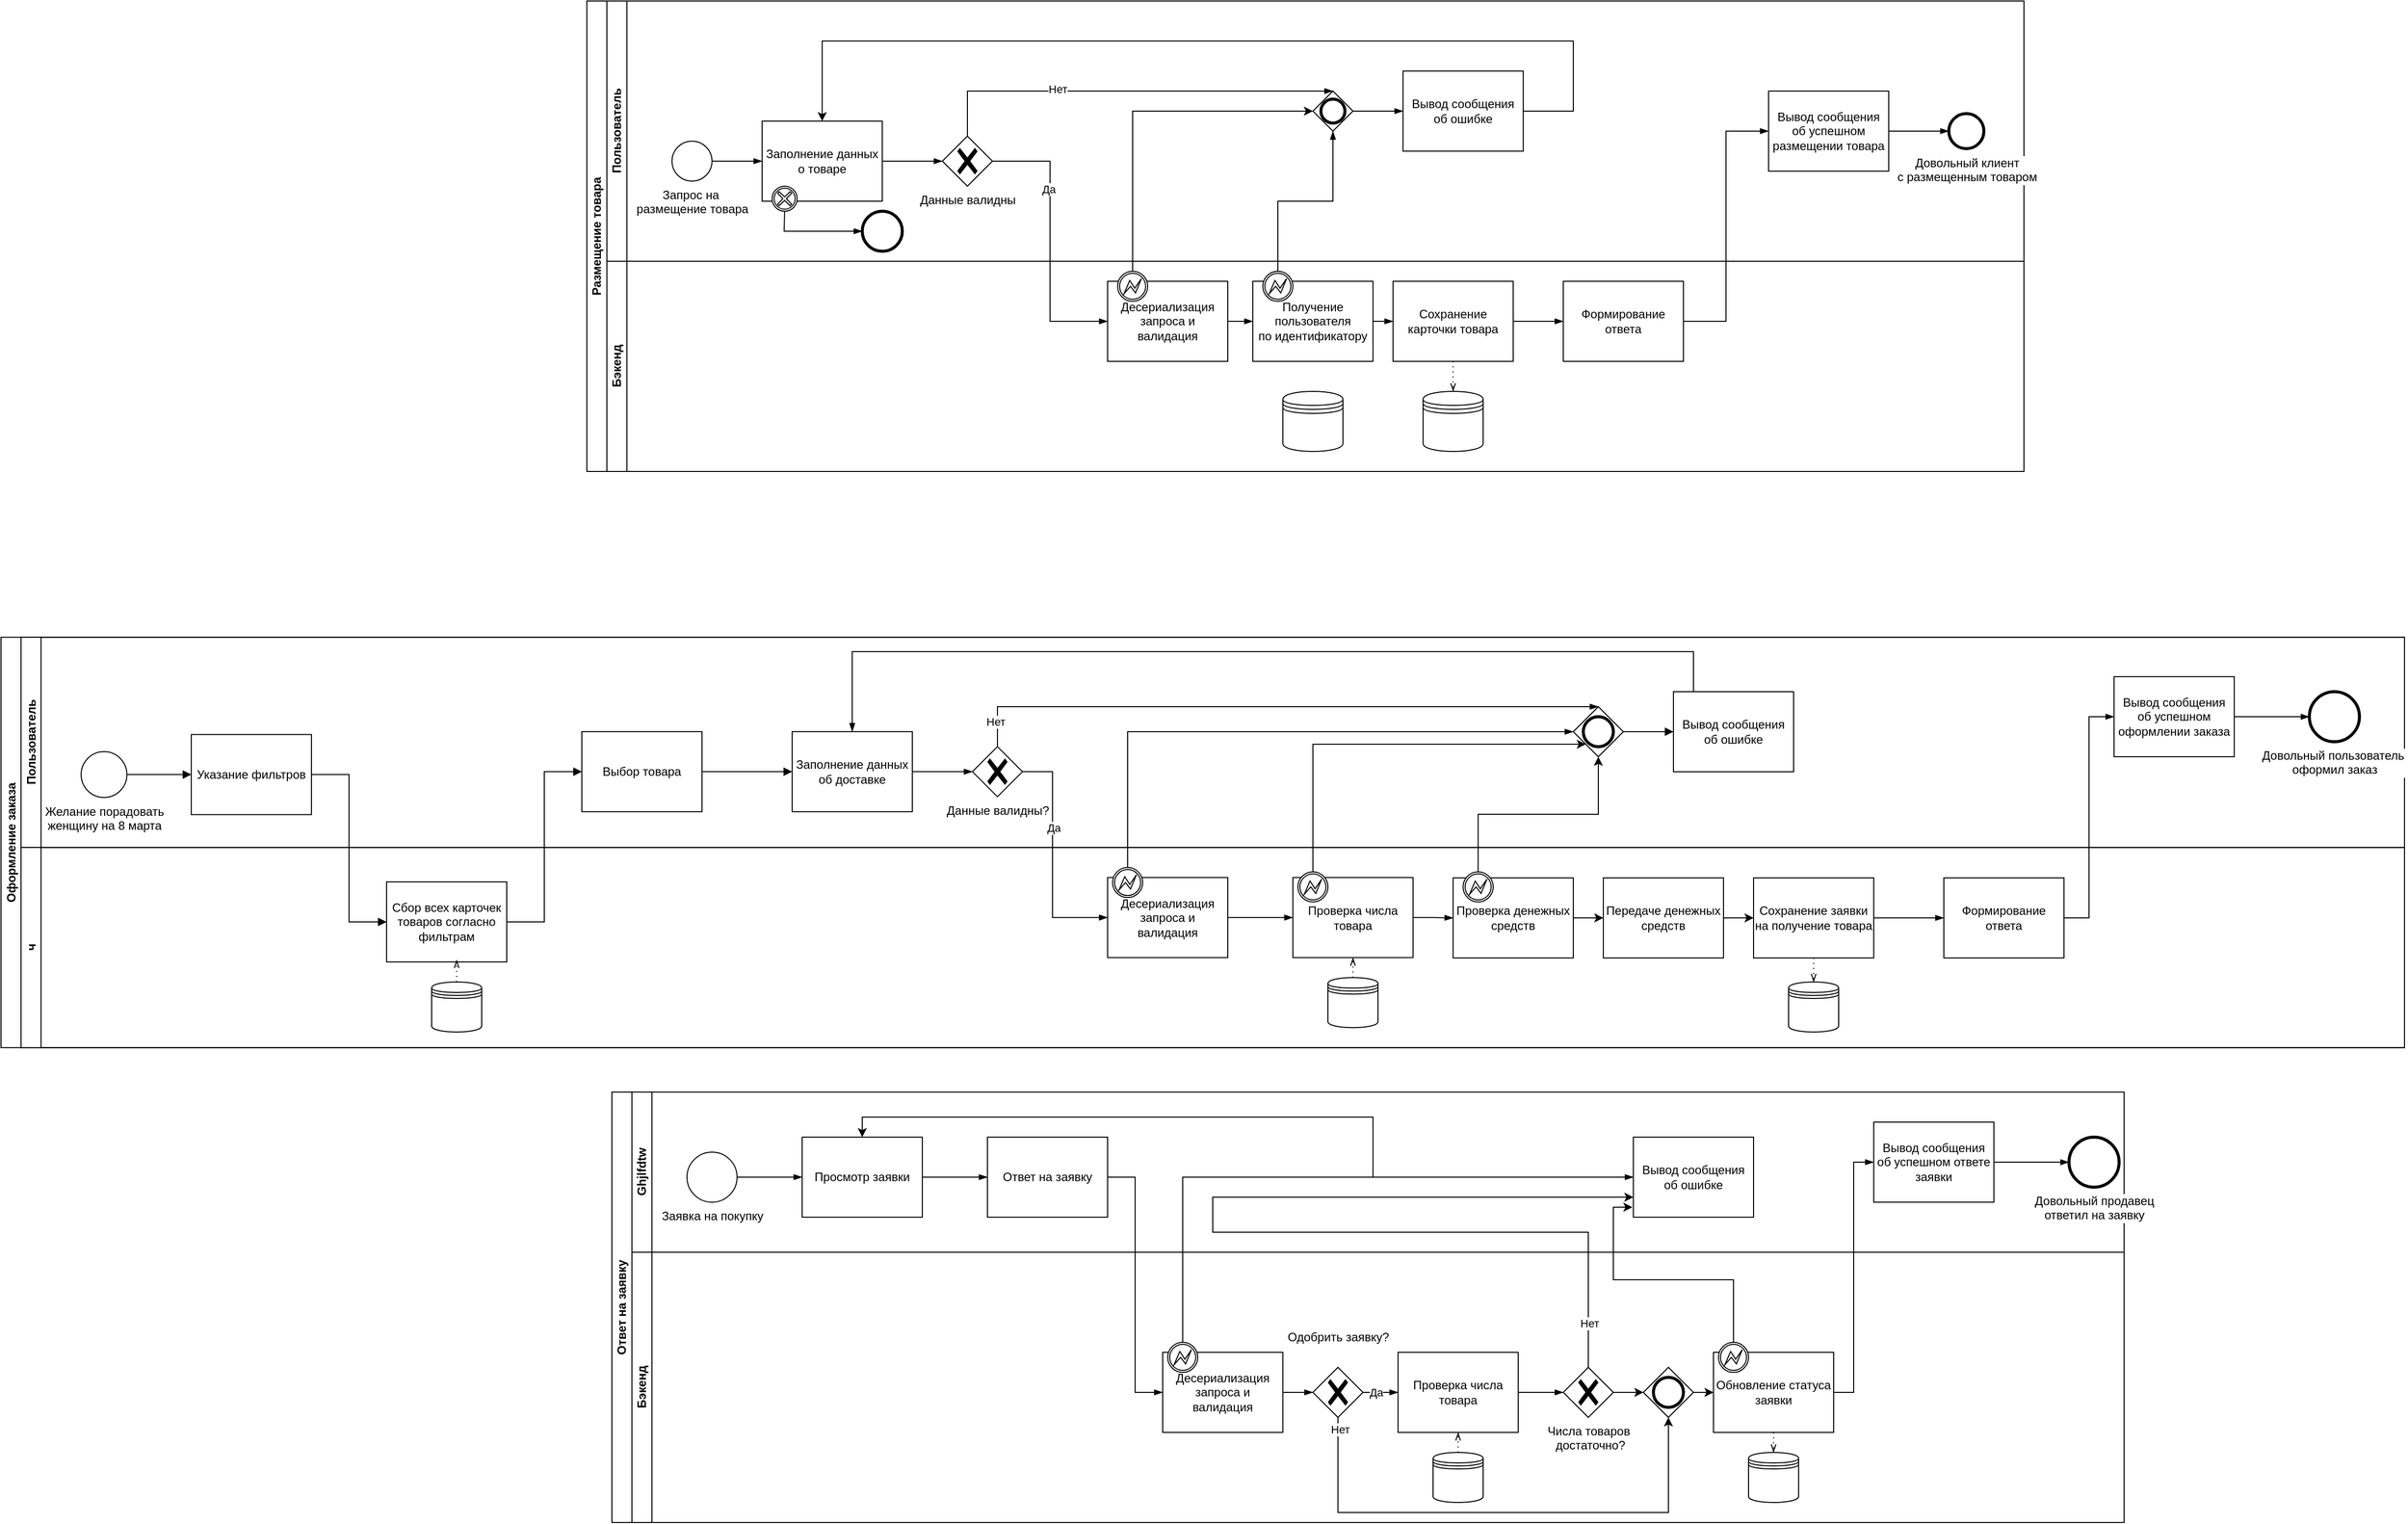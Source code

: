 <mxfile version="26.0.14">
  <diagram name="Page-1" id="ZOsxXr-wDAAlMgPpVdyb">
    <mxGraphModel dx="1266" dy="1759" grid="1" gridSize="10" guides="1" tooltips="1" connect="1" arrows="1" fold="1" page="1" pageScale="1" pageWidth="850" pageHeight="1100" math="0" shadow="0">
      <root>
        <mxCell id="0" />
        <mxCell id="1" parent="0" />
        <mxCell id="DtuoqgoCq_AbvDf9QkuY-9" value="&lt;div&gt;Заполнение данных&lt;/div&gt;&lt;div&gt;о товаре&lt;/div&gt;" style="points=[[0.25,0,0],[0.5,0,0],[0.75,0,0],[1,0.25,0],[1,0.5,0],[1,0.75,0],[0.75,1,0],[0.5,1,0],[0.25,1,0],[0,0.75,0],[0,0.5,0],[0,0.25,0]];shape=mxgraph.bpmn.task2;whiteSpace=wrap;rectStyle=rounded;size=10;html=1;container=1;expand=0;collapsible=0;taskMarker=abstract;isLoopSub=1;" parent="1" vertex="1">
          <mxGeometry x="870" y="80" width="120" height="80" as="geometry" />
        </mxCell>
        <mxCell id="DtuoqgoCq_AbvDf9QkuY-19" value="" style="points=[[0.145,0.145,0],[0.5,0,0],[0.855,0.145,0],[1,0.5,0],[0.855,0.855,0],[0.5,1,0],[0.145,0.855,0],[0,0.5,0]];shape=mxgraph.bpmn.event;html=1;verticalLabelPosition=bottom;labelBackgroundColor=#ffffff;verticalAlign=top;align=center;perimeter=ellipsePerimeter;outlineConnect=0;aspect=fixed;outline=boundInt;symbol=cancel;" parent="DtuoqgoCq_AbvDf9QkuY-9" vertex="1">
          <mxGeometry x="10" y="65" width="25" height="25" as="geometry" />
        </mxCell>
        <mxCell id="DtuoqgoCq_AbvDf9QkuY-11" value="" style="edgeStyle=elbowEdgeStyle;fontSize=12;html=1;endArrow=blockThin;endFill=1;rounded=0;exitX=1;exitY=0.5;exitDx=0;exitDy=0;exitPerimeter=0;entryX=0;entryY=0.5;entryDx=0;entryDy=0;entryPerimeter=0;" parent="1" source="DtuoqgoCq_AbvDf9QkuY-6" target="DtuoqgoCq_AbvDf9QkuY-9" edge="1">
          <mxGeometry width="160" relative="1" as="geometry">
            <mxPoint x="830" y="119.68" as="sourcePoint" />
            <mxPoint x="850" y="120" as="targetPoint" />
          </mxGeometry>
        </mxCell>
        <mxCell id="DtuoqgoCq_AbvDf9QkuY-13" value="" style="edgeStyle=elbowEdgeStyle;fontSize=12;html=1;endArrow=blockThin;endFill=1;rounded=0;exitX=1;exitY=0.5;exitDx=0;exitDy=0;exitPerimeter=0;entryX=0;entryY=0.5;entryDx=0;entryDy=0;entryPerimeter=0;" parent="1" source="DtuoqgoCq_AbvDf9QkuY-9" target="DtuoqgoCq_AbvDf9QkuY-45" edge="1">
          <mxGeometry width="160" relative="1" as="geometry">
            <mxPoint x="1100" y="110" as="sourcePoint" />
            <mxPoint x="1050.0" y="120" as="targetPoint" />
          </mxGeometry>
        </mxCell>
        <mxCell id="DtuoqgoCq_AbvDf9QkuY-20" value="" style="edgeStyle=elbowEdgeStyle;fontSize=12;html=1;endArrow=blockThin;endFill=1;rounded=0;exitX=0.5;exitY=1;exitDx=0;exitDy=0;exitPerimeter=0;" parent="1" source="DtuoqgoCq_AbvDf9QkuY-19" edge="1">
          <mxGeometry width="160" relative="1" as="geometry">
            <mxPoint x="910" y="190" as="sourcePoint" />
            <mxPoint x="970" y="190" as="targetPoint" />
            <Array as="points">
              <mxPoint x="892" y="180" />
            </Array>
          </mxGeometry>
        </mxCell>
        <mxCell id="DtuoqgoCq_AbvDf9QkuY-21" value="" style="points=[[0.145,0.145,0],[0.5,0,0],[0.855,0.145,0],[1,0.5,0],[0.855,0.855,0],[0.5,1,0],[0.145,0.855,0],[0,0.5,0]];shape=mxgraph.bpmn.event;html=1;verticalLabelPosition=bottom;labelBackgroundColor=#ffffff;verticalAlign=top;align=center;perimeter=ellipsePerimeter;outlineConnect=0;aspect=fixed;outline=end;symbol=terminate2;" parent="1" vertex="1">
          <mxGeometry x="970" y="170" width="40" height="40" as="geometry" />
        </mxCell>
        <mxCell id="DtuoqgoCq_AbvDf9QkuY-23" value="" style="edgeStyle=elbowEdgeStyle;fontSize=12;html=1;endArrow=blockThin;endFill=1;rounded=0;exitX=1;exitY=0.5;exitDx=0;exitDy=0;exitPerimeter=0;entryX=0;entryY=0.5;entryDx=0;entryDy=0;entryPerimeter=0;" parent="1" source="DtuoqgoCq_AbvDf9QkuY-45" target="DtuoqgoCq_AbvDf9QkuY-24" edge="1">
          <mxGeometry width="160" relative="1" as="geometry">
            <mxPoint x="1100.0" y="120" as="sourcePoint" />
            <mxPoint x="1200" y="280" as="targetPoint" />
          </mxGeometry>
        </mxCell>
        <mxCell id="DtuoqgoCq_AbvDf9QkuY-44" value="Да" style="edgeLabel;html=1;align=center;verticalAlign=middle;resizable=0;points=[];" parent="DtuoqgoCq_AbvDf9QkuY-23" vertex="1" connectable="0">
          <mxGeometry x="-0.382" y="-2" relative="1" as="geometry">
            <mxPoint as="offset" />
          </mxGeometry>
        </mxCell>
        <mxCell id="DtuoqgoCq_AbvDf9QkuY-24" value="Десериализация запроса и валидация" style="points=[[0.25,0,0],[0.5,0,0],[0.75,0,0],[1,0.25,0],[1,0.5,0],[1,0.75,0],[0.75,1,0],[0.5,1,0],[0.25,1,0],[0,0.75,0],[0,0.5,0],[0,0.25,0]];shape=mxgraph.bpmn.task2;whiteSpace=wrap;rectStyle=rounded;size=10;html=1;container=1;expand=0;collapsible=0;taskMarker=abstract;" parent="1" vertex="1">
          <mxGeometry x="1215" y="240" width="120" height="80" as="geometry" />
        </mxCell>
        <mxCell id="DtuoqgoCq_AbvDf9QkuY-25" value="" style="points=[[0.145,0.145,0],[0.5,0,0],[0.855,0.145,0],[1,0.5,0],[0.855,0.855,0],[0.5,1,0],[0.145,0.855,0],[0,0.5,0]];shape=mxgraph.bpmn.event;html=1;verticalLabelPosition=bottom;labelBackgroundColor=#ffffff;verticalAlign=top;align=center;perimeter=ellipsePerimeter;outlineConnect=0;aspect=fixed;outline=boundInt;symbol=error;" parent="DtuoqgoCq_AbvDf9QkuY-24" vertex="1">
          <mxGeometry x="10" y="-10" width="30" height="30" as="geometry" />
        </mxCell>
        <mxCell id="DtuoqgoCq_AbvDf9QkuY-45" value="Данные валидны" style="points=[[0.25,0.25,0],[0.5,0,0],[0.75,0.25,0],[1,0.5,0],[0.75,0.75,0],[0.5,1,0],[0.25,0.75,0],[0,0.5,0]];shape=mxgraph.bpmn.gateway2;html=1;verticalLabelPosition=bottom;labelBackgroundColor=#ffffff;verticalAlign=top;align=center;perimeter=rhombusPerimeter;outlineConnect=0;outline=none;symbol=none;gwType=exclusive;" parent="1" vertex="1">
          <mxGeometry x="1050" y="95" width="50" height="50" as="geometry" />
        </mxCell>
        <mxCell id="DtuoqgoCq_AbvDf9QkuY-46" value="" style="edgeStyle=elbowEdgeStyle;fontSize=12;html=1;endArrow=blockThin;endFill=1;rounded=0;exitX=0.5;exitY=0;exitDx=0;exitDy=0;exitPerimeter=0;entryX=0.5;entryY=0;entryDx=0;entryDy=0;entryPerimeter=0;" parent="1" source="DtuoqgoCq_AbvDf9QkuY-45" target="mSFzK-ioznIF6lpqcWxD-8" edge="1">
          <mxGeometry width="160" relative="1" as="geometry">
            <mxPoint x="990" y="70" as="sourcePoint" />
            <mxPoint x="1110" y="20.0" as="targetPoint" />
            <Array as="points">
              <mxPoint x="1075" y="60" />
            </Array>
          </mxGeometry>
        </mxCell>
        <mxCell id="DtuoqgoCq_AbvDf9QkuY-48" value="Нет" style="edgeLabel;html=1;align=center;verticalAlign=middle;resizable=0;points=[];" parent="DtuoqgoCq_AbvDf9QkuY-46" vertex="1" connectable="0">
          <mxGeometry x="-0.345" y="2" relative="1" as="geometry">
            <mxPoint as="offset" />
          </mxGeometry>
        </mxCell>
        <mxCell id="DtuoqgoCq_AbvDf9QkuY-56" value="Заполнение данных об доставке" style="points=[[0.25,0,0],[0.5,0,0],[0.75,0,0],[1,0.25,0],[1,0.5,0],[1,0.75,0],[0.75,1,0],[0.5,1,0],[0.25,1,0],[0,0.75,0],[0,0.5,0],[0,0.25,0]];shape=mxgraph.bpmn.task2;whiteSpace=wrap;rectStyle=rounded;size=10;html=1;container=1;expand=0;collapsible=0;taskMarker=abstract;isLoopSub=1;" parent="1" vertex="1">
          <mxGeometry x="900" y="689.93" width="120" height="80" as="geometry" />
        </mxCell>
        <mxCell id="DtuoqgoCq_AbvDf9QkuY-64" value="Данные валидны?" style="points=[[0.25,0.25,0],[0.5,0,0],[0.75,0.25,0],[1,0.5,0],[0.75,0.75,0],[0.5,1,0],[0.25,0.75,0],[0,0.5,0]];shape=mxgraph.bpmn.gateway2;html=1;verticalLabelPosition=bottom;labelBackgroundColor=#ffffff;verticalAlign=top;align=center;perimeter=rhombusPerimeter;outlineConnect=0;outline=none;symbol=none;gwType=exclusive;" parent="1" vertex="1">
          <mxGeometry x="1080" y="704.93" width="50" height="50" as="geometry" />
        </mxCell>
        <mxCell id="DtuoqgoCq_AbvDf9QkuY-65" value="" style="edgeStyle=elbowEdgeStyle;fontSize=12;html=1;endArrow=blockThin;endFill=1;rounded=0;exitX=1;exitY=0.5;exitDx=0;exitDy=0;exitPerimeter=0;entryX=0;entryY=0.5;entryDx=0;entryDy=0;entryPerimeter=0;" parent="1" source="DtuoqgoCq_AbvDf9QkuY-56" target="DtuoqgoCq_AbvDf9QkuY-64" edge="1">
          <mxGeometry width="160" relative="1" as="geometry">
            <mxPoint x="1140" y="769.93" as="sourcePoint" />
            <mxPoint x="1300" y="769.93" as="targetPoint" />
          </mxGeometry>
        </mxCell>
        <mxCell id="DtuoqgoCq_AbvDf9QkuY-67" value="" style="edgeStyle=elbowEdgeStyle;fontSize=12;html=1;endArrow=blockThin;endFill=1;rounded=0;exitX=0.5;exitY=0;exitDx=0;exitDy=0;exitPerimeter=0;entryX=0.5;entryY=0;entryDx=0;entryDy=0;entryPerimeter=0;" parent="1" source="DtuoqgoCq_AbvDf9QkuY-64" target="DtuoqgoCq_AbvDf9QkuY-175" edge="1">
          <mxGeometry width="160" relative="1" as="geometry">
            <mxPoint x="1090" y="699.93" as="sourcePoint" />
            <mxPoint x="1250" y="699.93" as="targetPoint" />
            <Array as="points">
              <mxPoint x="1105" y="679.93" />
            </Array>
          </mxGeometry>
        </mxCell>
        <mxCell id="DtuoqgoCq_AbvDf9QkuY-174" value="Нет" style="edgeLabel;html=1;align=center;verticalAlign=middle;resizable=0;points=[];" parent="DtuoqgoCq_AbvDf9QkuY-67" vertex="1" connectable="0">
          <mxGeometry x="-0.922" y="2" relative="1" as="geometry">
            <mxPoint as="offset" />
          </mxGeometry>
        </mxCell>
        <mxCell id="DtuoqgoCq_AbvDf9QkuY-68" value="" style="edgeStyle=orthogonalEdgeStyle;fontSize=12;html=1;endArrow=blockThin;endFill=1;rounded=0;exitX=1;exitY=0.5;exitDx=0;exitDy=0;exitPerimeter=0;entryX=0.5;entryY=0;entryDx=0;entryDy=0;entryPerimeter=0;" parent="1" source="DtuoqgoCq_AbvDf9QkuY-66" target="DtuoqgoCq_AbvDf9QkuY-56" edge="1">
          <mxGeometry width="160" relative="1" as="geometry">
            <mxPoint x="1390" y="689.93" as="sourcePoint" />
            <mxPoint x="1550" y="689.93" as="targetPoint" />
            <Array as="points">
              <mxPoint x="1800" y="670" />
              <mxPoint x="1800" y="610" />
              <mxPoint x="960" y="610" />
            </Array>
          </mxGeometry>
        </mxCell>
        <mxCell id="DtuoqgoCq_AbvDf9QkuY-76" value="" style="edgeStyle=elbowEdgeStyle;fontSize=12;html=1;endArrow=blockThin;endFill=1;rounded=0;exitX=1;exitY=0.5;exitDx=0;exitDy=0;exitPerimeter=0;entryX=0;entryY=0.5;entryDx=0;entryDy=0;entryPerimeter=0;" parent="1" source="DtuoqgoCq_AbvDf9QkuY-64" target="DtuoqgoCq_AbvDf9QkuY-78" edge="1">
          <mxGeometry width="160" relative="1" as="geometry">
            <mxPoint x="1120" y="869.93" as="sourcePoint" />
            <mxPoint x="1210" y="880" as="targetPoint" />
            <Array as="points">
              <mxPoint x="1160" y="799.93" />
            </Array>
          </mxGeometry>
        </mxCell>
        <mxCell id="DtuoqgoCq_AbvDf9QkuY-173" value="Да" style="edgeLabel;html=1;align=center;verticalAlign=middle;resizable=0;points=[];" parent="DtuoqgoCq_AbvDf9QkuY-76" vertex="1" connectable="0">
          <mxGeometry x="-0.254" y="1" relative="1" as="geometry">
            <mxPoint as="offset" />
          </mxGeometry>
        </mxCell>
        <mxCell id="DtuoqgoCq_AbvDf9QkuY-78" value="Десериализация запроса и валидация" style="points=[[0.25,0,0],[0.5,0,0],[0.75,0,0],[1,0.25,0],[1,0.5,0],[1,0.75,0],[0.75,1,0],[0.5,1,0],[0.25,1,0],[0,0.75,0],[0,0.5,0],[0,0.25,0]];shape=mxgraph.bpmn.task2;whiteSpace=wrap;rectStyle=rounded;size=10;html=1;container=1;expand=0;collapsible=0;taskMarker=abstract;" parent="1" vertex="1">
          <mxGeometry x="1215" y="835.67" width="120" height="80" as="geometry" />
        </mxCell>
        <mxCell id="DtuoqgoCq_AbvDf9QkuY-79" value="" style="points=[[0.145,0.145,0],[0.5,0,0],[0.855,0.145,0],[1,0.5,0],[0.855,0.855,0],[0.5,1,0],[0.145,0.855,0],[0,0.5,0]];shape=mxgraph.bpmn.event;html=1;verticalLabelPosition=bottom;labelBackgroundColor=#ffffff;verticalAlign=top;align=center;perimeter=ellipsePerimeter;outlineConnect=0;aspect=fixed;outline=boundInt;symbol=error;" parent="DtuoqgoCq_AbvDf9QkuY-78" vertex="1">
          <mxGeometry x="5" y="-10" width="30" height="30" as="geometry" />
        </mxCell>
        <mxCell id="DtuoqgoCq_AbvDf9QkuY-80" value="" style="edgeStyle=elbowEdgeStyle;fontSize=12;html=1;endArrow=blockThin;endFill=1;rounded=0;exitX=0.5;exitY=0;exitDx=0;exitDy=0;exitPerimeter=0;entryX=0;entryY=0.5;entryDx=0;entryDy=0;entryPerimeter=0;" parent="1" source="DtuoqgoCq_AbvDf9QkuY-79" target="DtuoqgoCq_AbvDf9QkuY-175" edge="1">
          <mxGeometry width="160" relative="1" as="geometry">
            <mxPoint x="1150" y="820" as="sourcePoint" />
            <mxPoint x="1310" y="820" as="targetPoint" />
            <Array as="points">
              <mxPoint x="1235" y="760" />
            </Array>
          </mxGeometry>
        </mxCell>
        <mxCell id="DtuoqgoCq_AbvDf9QkuY-83" value="" style="edgeStyle=elbowEdgeStyle;fontSize=12;html=1;endArrow=blockThin;endFill=1;rounded=0;exitX=1;exitY=0.5;exitDx=0;exitDy=0;exitPerimeter=0;" parent="1" source="DtuoqgoCq_AbvDf9QkuY-78" edge="1">
          <mxGeometry width="160" relative="1" as="geometry">
            <mxPoint x="1350" y="875.27" as="sourcePoint" />
            <mxPoint x="1400" y="875.67" as="targetPoint" />
          </mxGeometry>
        </mxCell>
        <mxCell id="DtuoqgoCq_AbvDf9QkuY-97" value="Проверка числа товара" style="points=[[0.25,0,0],[0.5,0,0],[0.75,0,0],[1,0.25,0],[1,0.5,0],[1,0.75,0],[0.75,1,0],[0.5,1,0],[0.25,1,0],[0,0.75,0],[0,0.5,0],[0,0.25,0]];shape=mxgraph.bpmn.task2;whiteSpace=wrap;rectStyle=rounded;size=10;html=1;container=1;expand=0;collapsible=0;taskMarker=abstract;" parent="1" vertex="1">
          <mxGeometry x="1400" y="835.67" width="120" height="80" as="geometry" />
        </mxCell>
        <mxCell id="DtuoqgoCq_AbvDf9QkuY-200" value="" style="points=[[0.145,0.145,0],[0.5,0,0],[0.855,0.145,0],[1,0.5,0],[0.855,0.855,0],[0.5,1,0],[0.145,0.855,0],[0,0.5,0]];shape=mxgraph.bpmn.event;html=1;verticalLabelPosition=bottom;labelBackgroundColor=#ffffff;verticalAlign=top;align=center;perimeter=ellipsePerimeter;outlineConnect=0;aspect=fixed;outline=boundInt;symbol=error;" parent="DtuoqgoCq_AbvDf9QkuY-97" vertex="1">
          <mxGeometry x="5" y="-5.67" width="30" height="30" as="geometry" />
        </mxCell>
        <mxCell id="DtuoqgoCq_AbvDf9QkuY-99" value="" style="edgeStyle=elbowEdgeStyle;fontSize=12;html=1;endArrow=blockThin;endFill=1;rounded=0;exitX=1;exitY=0.5;exitDx=0;exitDy=0;exitPerimeter=0;entryX=0;entryY=0.5;entryDx=0;entryDy=0;entryPerimeter=0;" parent="1" source="DtuoqgoCq_AbvDf9QkuY-97" target="DtuoqgoCq_AbvDf9QkuY-201" edge="1">
          <mxGeometry width="160" relative="1" as="geometry">
            <mxPoint x="1530" y="815.67" as="sourcePoint" />
            <mxPoint x="1560" y="875.67" as="targetPoint" />
          </mxGeometry>
        </mxCell>
        <mxCell id="DtuoqgoCq_AbvDf9QkuY-102" value="" style="shape=datastore;html=1;labelPosition=center;verticalLabelPosition=bottom;align=center;verticalAlign=top;" parent="1" vertex="1">
          <mxGeometry x="1435" y="935.67" width="50" height="50" as="geometry" />
        </mxCell>
        <mxCell id="DtuoqgoCq_AbvDf9QkuY-103" value="" style="edgeStyle=elbowEdgeStyle;fontSize=12;html=1;endFill=0;startFill=0;endSize=6;startSize=6;dashed=1;dashPattern=1 4;endArrow=openThin;startArrow=none;rounded=0;exitX=0.5;exitY=0;exitDx=0;exitDy=0;entryX=0.5;entryY=1;entryDx=0;entryDy=0;entryPerimeter=0;" parent="1" source="DtuoqgoCq_AbvDf9QkuY-102" target="DtuoqgoCq_AbvDf9QkuY-97" edge="1">
          <mxGeometry width="160" relative="1" as="geometry">
            <mxPoint x="1560" y="815.67" as="sourcePoint" />
            <mxPoint x="1520" y="945.67" as="targetPoint" />
          </mxGeometry>
        </mxCell>
        <mxCell id="DtuoqgoCq_AbvDf9QkuY-116" value="Заявка на покупку" style="points=[[0.145,0.145,0],[0.5,0,0],[0.855,0.145,0],[1,0.5,0],[0.855,0.855,0],[0.5,1,0],[0.145,0.855,0],[0,0.5,0]];shape=mxgraph.bpmn.event;html=1;verticalLabelPosition=bottom;labelBackgroundColor=#ffffff;verticalAlign=top;align=center;perimeter=ellipsePerimeter;outlineConnect=0;aspect=fixed;outline=standard;symbol=general;" parent="1" vertex="1">
          <mxGeometry x="795" y="1110" width="50" height="50" as="geometry" />
        </mxCell>
        <mxCell id="DtuoqgoCq_AbvDf9QkuY-118" value="Просмотр заявки" style="points=[[0.25,0,0],[0.5,0,0],[0.75,0,0],[1,0.25,0],[1,0.5,0],[1,0.75,0],[0.75,1,0],[0.5,1,0],[0.25,1,0],[0,0.75,0],[0,0.5,0],[0,0.25,0]];shape=mxgraph.bpmn.task2;whiteSpace=wrap;rectStyle=rounded;size=10;html=1;container=1;expand=0;collapsible=0;taskMarker=abstract;" parent="1" vertex="1">
          <mxGeometry x="910" y="1095" width="120" height="80" as="geometry" />
        </mxCell>
        <mxCell id="DtuoqgoCq_AbvDf9QkuY-119" style="edgeStyle=orthogonalEdgeStyle;rounded=0;orthogonalLoop=1;jettySize=auto;html=1;exitX=1;exitY=0.5;exitDx=0;exitDy=0;exitPerimeter=0;entryX=0;entryY=0.5;entryDx=0;entryDy=0;entryPerimeter=0;endArrow=blockThin;endFill=1;" parent="1" source="DtuoqgoCq_AbvDf9QkuY-116" target="DtuoqgoCq_AbvDf9QkuY-118" edge="1">
          <mxGeometry relative="1" as="geometry" />
        </mxCell>
        <mxCell id="DtuoqgoCq_AbvDf9QkuY-120" value="Десериализация запроса и валидация" style="points=[[0.25,0,0],[0.5,0,0],[0.75,0,0],[1,0.25,0],[1,0.5,0],[1,0.75,0],[0.75,1,0],[0.5,1,0],[0.25,1,0],[0,0.75,0],[0,0.5,0],[0,0.25,0]];shape=mxgraph.bpmn.task2;whiteSpace=wrap;rectStyle=rounded;size=10;html=1;container=1;expand=0;collapsible=0;taskMarker=abstract;" parent="1" vertex="1">
          <mxGeometry x="1270" y="1310" width="120" height="80" as="geometry" />
        </mxCell>
        <mxCell id="DtuoqgoCq_AbvDf9QkuY-121" value="" style="points=[[0.145,0.145,0],[0.5,0,0],[0.855,0.145,0],[1,0.5,0],[0.855,0.855,0],[0.5,1,0],[0.145,0.855,0],[0,0.5,0]];shape=mxgraph.bpmn.event;html=1;verticalLabelPosition=bottom;labelBackgroundColor=#ffffff;verticalAlign=top;align=center;perimeter=ellipsePerimeter;outlineConnect=0;aspect=fixed;outline=boundInt;symbol=error;" parent="DtuoqgoCq_AbvDf9QkuY-120" vertex="1">
          <mxGeometry x="5" y="-10" width="30" height="30" as="geometry" />
        </mxCell>
        <mxCell id="DtuoqgoCq_AbvDf9QkuY-125" style="edgeStyle=orthogonalEdgeStyle;rounded=0;orthogonalLoop=1;jettySize=auto;html=1;exitX=1;exitY=0.5;exitDx=0;exitDy=0;exitPerimeter=0;endArrow=blockThin;endFill=1;entryX=0;entryY=0.5;entryDx=0;entryDy=0;entryPerimeter=0;" parent="1" source="DtuoqgoCq_AbvDf9QkuY-123" target="DtuoqgoCq_AbvDf9QkuY-120" edge="1">
          <mxGeometry relative="1" as="geometry" />
        </mxCell>
        <mxCell id="DtuoqgoCq_AbvDf9QkuY-123" value="Ответ на заявку" style="points=[[0.25,0,0],[0.5,0,0],[0.75,0,0],[1,0.25,0],[1,0.5,0],[1,0.75,0],[0.75,1,0],[0.5,1,0],[0.25,1,0],[0,0.75,0],[0,0.5,0],[0,0.25,0]];shape=mxgraph.bpmn.task2;whiteSpace=wrap;rectStyle=rounded;size=10;html=1;container=1;expand=0;collapsible=0;taskMarker=abstract;" parent="1" vertex="1">
          <mxGeometry x="1095" y="1095" width="120" height="80" as="geometry" />
        </mxCell>
        <mxCell id="DtuoqgoCq_AbvDf9QkuY-124" style="edgeStyle=orthogonalEdgeStyle;rounded=0;orthogonalLoop=1;jettySize=auto;html=1;exitX=1;exitY=0.5;exitDx=0;exitDy=0;exitPerimeter=0;entryX=0;entryY=0.5;entryDx=0;entryDy=0;entryPerimeter=0;endArrow=blockThin;endFill=1;" parent="1" source="DtuoqgoCq_AbvDf9QkuY-118" target="DtuoqgoCq_AbvDf9QkuY-123" edge="1">
          <mxGeometry relative="1" as="geometry" />
        </mxCell>
        <mxCell id="DtuoqgoCq_AbvDf9QkuY-128" style="edgeStyle=orthogonalEdgeStyle;rounded=0;orthogonalLoop=1;jettySize=auto;html=1;exitX=1;exitY=0.5;exitDx=0;exitDy=0;exitPerimeter=0;entryX=0.5;entryY=0;entryDx=0;entryDy=0;entryPerimeter=0;" parent="1" source="DtuoqgoCq_AbvDf9QkuY-126" target="DtuoqgoCq_AbvDf9QkuY-118" edge="1">
          <mxGeometry relative="1" as="geometry">
            <mxPoint x="1300" y="1040" as="targetPoint" />
            <Array as="points">
              <mxPoint x="1480" y="1135" />
              <mxPoint x="1480" y="1075" />
              <mxPoint x="970" y="1075" />
            </Array>
          </mxGeometry>
        </mxCell>
        <mxCell id="DtuoqgoCq_AbvDf9QkuY-127" style="edgeStyle=orthogonalEdgeStyle;rounded=0;orthogonalLoop=1;jettySize=auto;html=1;exitX=0.5;exitY=0;exitDx=0;exitDy=0;exitPerimeter=0;entryX=0;entryY=0.5;entryDx=0;entryDy=0;entryPerimeter=0;endArrow=blockThin;endFill=1;" parent="1" source="DtuoqgoCq_AbvDf9QkuY-121" target="DtuoqgoCq_AbvDf9QkuY-126" edge="1">
          <mxGeometry relative="1" as="geometry" />
        </mxCell>
        <mxCell id="DtuoqgoCq_AbvDf9QkuY-147" value="Размещение товара" style="swimlane;html=1;childLayout=stackLayout;resizeParent=1;resizeParentMax=0;horizontal=0;startSize=20;horizontalStack=0;whiteSpace=wrap;" parent="1" vertex="1">
          <mxGeometry x="695" y="-40" width="1435" height="470" as="geometry" />
        </mxCell>
        <mxCell id="DtuoqgoCq_AbvDf9QkuY-148" value="Пользователь" style="swimlane;html=1;startSize=20;horizontal=0;" parent="DtuoqgoCq_AbvDf9QkuY-147" vertex="1">
          <mxGeometry x="20" width="1415" height="260" as="geometry" />
        </mxCell>
        <mxCell id="DtuoqgoCq_AbvDf9QkuY-6" value="&lt;div&gt;Запрос на&amp;nbsp;&lt;/div&gt;&lt;div&gt;размещение товара&lt;/div&gt;&lt;div&gt;&lt;br&gt;&lt;/div&gt;" style="points=[[0.145,0.145,0],[0.5,0,0],[0.855,0.145,0],[1,0.5,0],[0.855,0.855,0],[0.5,1,0],[0.145,0.855,0],[0,0.5,0]];shape=mxgraph.bpmn.event;html=1;verticalLabelPosition=bottom;labelBackgroundColor=#ffffff;verticalAlign=top;align=center;perimeter=ellipsePerimeter;outlineConnect=0;aspect=fixed;outline=standard;symbol=general;" parent="DtuoqgoCq_AbvDf9QkuY-148" vertex="1">
          <mxGeometry x="65" y="140" width="40" height="40" as="geometry" />
        </mxCell>
        <mxCell id="DtuoqgoCq_AbvDf9QkuY-26" value="&lt;div&gt;Вывод сообщения&lt;/div&gt;&lt;div&gt;об ошибке&lt;/div&gt;" style="points=[[0.25,0,0],[0.5,0,0],[0.75,0,0],[1,0.25,0],[1,0.5,0],[1,0.75,0],[0.75,1,0],[0.5,1,0],[0.25,1,0],[0,0.75,0],[0,0.5,0],[0,0.25,0]];shape=mxgraph.bpmn.task2;whiteSpace=wrap;rectStyle=rounded;size=10;html=1;container=1;expand=0;collapsible=0;taskMarker=abstract;" parent="DtuoqgoCq_AbvDf9QkuY-148" vertex="1">
          <mxGeometry x="795" y="70" width="120" height="80" as="geometry" />
        </mxCell>
        <mxCell id="mSFzK-ioznIF6lpqcWxD-12" style="edgeStyle=orthogonalEdgeStyle;rounded=0;orthogonalLoop=1;jettySize=auto;html=1;exitX=1;exitY=0.5;exitDx=0;exitDy=0;exitPerimeter=0;endArrow=blockThin;endFill=1;" parent="DtuoqgoCq_AbvDf9QkuY-148" source="mSFzK-ioznIF6lpqcWxD-8" target="DtuoqgoCq_AbvDf9QkuY-26" edge="1">
          <mxGeometry relative="1" as="geometry" />
        </mxCell>
        <mxCell id="mSFzK-ioznIF6lpqcWxD-8" value="" style="points=[[0.25,0.25,0],[0.5,0,0],[0.75,0.25,0],[1,0.5,0],[0.75,0.75,0],[0.5,1,0],[0.25,0.75,0],[0,0.5,0]];shape=mxgraph.bpmn.gateway2;html=1;verticalLabelPosition=bottom;labelBackgroundColor=#ffffff;verticalAlign=top;align=center;perimeter=rhombusPerimeter;outlineConnect=0;outline=end;symbol=general;" parent="DtuoqgoCq_AbvDf9QkuY-148" vertex="1">
          <mxGeometry x="705" y="90" width="40" height="40" as="geometry" />
        </mxCell>
        <mxCell id="DtuoqgoCq_AbvDf9QkuY-149" value="Бэкенд" style="swimlane;html=1;startSize=20;horizontal=0;" parent="DtuoqgoCq_AbvDf9QkuY-147" vertex="1">
          <mxGeometry x="20" y="260" width="1415" height="210" as="geometry" />
        </mxCell>
        <mxCell id="DtuoqgoCq_AbvDf9QkuY-31" value="&lt;div&gt;Формирование&lt;/div&gt;&lt;div&gt;ответа&lt;/div&gt;" style="points=[[0.25,0,0],[0.5,0,0],[0.75,0,0],[1,0.25,0],[1,0.5,0],[1,0.75,0],[0.75,1,0],[0.5,1,0],[0.25,1,0],[0,0.75,0],[0,0.5,0],[0,0.25,0]];shape=mxgraph.bpmn.task2;whiteSpace=wrap;rectStyle=rounded;size=10;html=1;container=1;expand=0;collapsible=0;taskMarker=abstract;" parent="DtuoqgoCq_AbvDf9QkuY-149" vertex="1">
          <mxGeometry x="955" y="20" width="120" height="80" as="geometry" />
        </mxCell>
        <mxCell id="DtuoqgoCq_AbvDf9QkuY-33" value="&lt;div&gt;Вывод сообщения&lt;/div&gt;&lt;div&gt;об успешном размещении товара&lt;/div&gt;" style="points=[[0.25,0,0],[0.5,0,0],[0.75,0,0],[1,0.25,0],[1,0.5,0],[1,0.75,0],[0.75,1,0],[0.5,1,0],[0.25,1,0],[0,0.75,0],[0,0.5,0],[0,0.25,0]];shape=mxgraph.bpmn.task2;whiteSpace=wrap;rectStyle=rounded;size=10;html=1;container=1;expand=0;collapsible=0;taskMarker=abstract;" parent="DtuoqgoCq_AbvDf9QkuY-149" vertex="1">
          <mxGeometry x="1160" y="-170" width="120" height="80" as="geometry" />
        </mxCell>
        <mxCell id="DtuoqgoCq_AbvDf9QkuY-34" value="" style="edgeStyle=elbowEdgeStyle;fontSize=12;html=1;endArrow=blockThin;endFill=1;rounded=0;exitX=1;exitY=0.5;exitDx=0;exitDy=0;exitPerimeter=0;entryX=0;entryY=0.5;entryDx=0;entryDy=0;entryPerimeter=0;" parent="DtuoqgoCq_AbvDf9QkuY-149" source="DtuoqgoCq_AbvDf9QkuY-31" target="DtuoqgoCq_AbvDf9QkuY-33" edge="1">
          <mxGeometry width="160" relative="1" as="geometry">
            <mxPoint x="970" y="-30" as="sourcePoint" />
            <mxPoint x="1130" y="-30" as="targetPoint" />
          </mxGeometry>
        </mxCell>
        <mxCell id="DtuoqgoCq_AbvDf9QkuY-35" value="&lt;div&gt;Довольный клиент &lt;br&gt;&lt;/div&gt;&lt;div&gt;с размещенным товаром&lt;/div&gt;" style="points=[[0.145,0.145,0],[0.5,0,0],[0.855,0.145,0],[1,0.5,0],[0.855,0.855,0],[0.5,1,0],[0.145,0.855,0],[0,0.5,0]];shape=mxgraph.bpmn.event;html=1;verticalLabelPosition=bottom;labelBackgroundColor=#ffffff;verticalAlign=top;align=center;perimeter=ellipsePerimeter;outlineConnect=0;aspect=fixed;outline=end;symbol=terminate2;" parent="DtuoqgoCq_AbvDf9QkuY-149" vertex="1">
          <mxGeometry x="1340" y="-147.5" width="35" height="35" as="geometry" />
        </mxCell>
        <mxCell id="DtuoqgoCq_AbvDf9QkuY-36" value="" style="edgeStyle=elbowEdgeStyle;fontSize=12;html=1;endArrow=blockThin;endFill=1;rounded=0;exitX=1;exitY=0.5;exitDx=0;exitDy=0;exitPerimeter=0;entryX=0;entryY=0.5;entryDx=0;entryDy=0;entryPerimeter=0;" parent="DtuoqgoCq_AbvDf9QkuY-149" source="DtuoqgoCq_AbvDf9QkuY-33" target="DtuoqgoCq_AbvDf9QkuY-35" edge="1">
          <mxGeometry width="160" relative="1" as="geometry">
            <mxPoint x="1380" y="-80.71" as="sourcePoint" />
            <mxPoint x="1540" y="-80.71" as="targetPoint" />
          </mxGeometry>
        </mxCell>
        <mxCell id="DtuoqgoCq_AbvDf9QkuY-38" value="Сохранение карточки товара" style="points=[[0.25,0,0],[0.5,0,0],[0.75,0,0],[1,0.25,0],[1,0.5,0],[1,0.75,0],[0.75,1,0],[0.5,1,0],[0.25,1,0],[0,0.75,0],[0,0.5,0],[0,0.25,0]];shape=mxgraph.bpmn.task2;whiteSpace=wrap;rectStyle=rounded;size=10;html=1;container=1;expand=0;collapsible=0;taskMarker=abstract;" parent="DtuoqgoCq_AbvDf9QkuY-149" vertex="1">
          <mxGeometry x="785" y="20" width="120" height="80" as="geometry" />
        </mxCell>
        <mxCell id="DtuoqgoCq_AbvDf9QkuY-40" value="" style="edgeStyle=elbowEdgeStyle;fontSize=12;html=1;endArrow=blockThin;endFill=1;rounded=0;exitX=1;exitY=0.5;exitDx=0;exitDy=0;exitPerimeter=0;entryX=0;entryY=0.5;entryDx=0;entryDy=0;entryPerimeter=0;" parent="DtuoqgoCq_AbvDf9QkuY-149" source="DtuoqgoCq_AbvDf9QkuY-38" target="DtuoqgoCq_AbvDf9QkuY-31" edge="1">
          <mxGeometry width="160" relative="1" as="geometry">
            <mxPoint x="815" y="-60" as="sourcePoint" />
            <mxPoint x="975" y="-60" as="targetPoint" />
          </mxGeometry>
        </mxCell>
        <mxCell id="DtuoqgoCq_AbvDf9QkuY-41" value="" style="shape=datastore;html=1;labelPosition=center;verticalLabelPosition=bottom;align=center;verticalAlign=top;" parent="DtuoqgoCq_AbvDf9QkuY-149" vertex="1">
          <mxGeometry x="815" y="130" width="60" height="60" as="geometry" />
        </mxCell>
        <mxCell id="DtuoqgoCq_AbvDf9QkuY-43" value="" style="edgeStyle=elbowEdgeStyle;fontSize=12;html=1;endFill=0;startFill=0;endSize=6;startSize=6;dashed=1;dashPattern=1 4;endArrow=openThin;startArrow=none;rounded=0;exitX=0.5;exitY=1;exitDx=0;exitDy=0;exitPerimeter=0;entryX=0.5;entryY=0;entryDx=0;entryDy=0;" parent="DtuoqgoCq_AbvDf9QkuY-149" source="DtuoqgoCq_AbvDf9QkuY-38" target="DtuoqgoCq_AbvDf9QkuY-41" edge="1">
          <mxGeometry width="160" relative="1" as="geometry">
            <mxPoint x="845" y="140" as="sourcePoint" />
            <mxPoint x="1005" y="140" as="targetPoint" />
          </mxGeometry>
        </mxCell>
        <mxCell id="mSFzK-ioznIF6lpqcWxD-1" value="&lt;div&gt;Получение &lt;br&gt;&lt;/div&gt;&lt;div&gt;пользователя&lt;/div&gt;&lt;div&gt;по идентификатору&lt;/div&gt;" style="points=[[0.25,0,0],[0.5,0,0],[0.75,0,0],[1,0.25,0],[1,0.5,0],[1,0.75,0],[0.75,1,0],[0.5,1,0],[0.25,1,0],[0,0.75,0],[0,0.5,0],[0,0.25,0]];shape=mxgraph.bpmn.task2;whiteSpace=wrap;rectStyle=rounded;size=10;html=1;container=1;expand=0;collapsible=0;taskMarker=abstract;" parent="DtuoqgoCq_AbvDf9QkuY-149" vertex="1">
          <mxGeometry x="645" y="20" width="120" height="80" as="geometry" />
        </mxCell>
        <mxCell id="mSFzK-ioznIF6lpqcWxD-6" value="" style="points=[[0.145,0.145,0],[0.5,0,0],[0.855,0.145,0],[1,0.5,0],[0.855,0.855,0],[0.5,1,0],[0.145,0.855,0],[0,0.5,0]];shape=mxgraph.bpmn.event;html=1;verticalLabelPosition=bottom;labelBackgroundColor=#ffffff;verticalAlign=top;align=center;perimeter=ellipsePerimeter;outlineConnect=0;aspect=fixed;outline=boundInt;symbol=error;" parent="mSFzK-ioznIF6lpqcWxD-1" vertex="1">
          <mxGeometry x="10" y="-10" width="30" height="30" as="geometry" />
        </mxCell>
        <mxCell id="mSFzK-ioznIF6lpqcWxD-2" value="" style="shape=datastore;html=1;labelPosition=center;verticalLabelPosition=bottom;align=center;verticalAlign=top;" parent="DtuoqgoCq_AbvDf9QkuY-149" vertex="1">
          <mxGeometry x="675" y="130" width="60" height="60" as="geometry" />
        </mxCell>
        <mxCell id="mSFzK-ioznIF6lpqcWxD-5" style="edgeStyle=orthogonalEdgeStyle;rounded=0;orthogonalLoop=1;jettySize=auto;html=1;exitX=1;exitY=0.5;exitDx=0;exitDy=0;exitPerimeter=0;entryX=0;entryY=0.5;entryDx=0;entryDy=0;entryPerimeter=0;endArrow=blockThin;endFill=1;" parent="DtuoqgoCq_AbvDf9QkuY-149" source="mSFzK-ioznIF6lpqcWxD-1" target="DtuoqgoCq_AbvDf9QkuY-38" edge="1">
          <mxGeometry relative="1" as="geometry" />
        </mxCell>
        <mxCell id="mSFzK-ioznIF6lpqcWxD-11" style="edgeStyle=orthogonalEdgeStyle;rounded=0;orthogonalLoop=1;jettySize=auto;html=1;exitX=0.5;exitY=0;exitDx=0;exitDy=0;exitPerimeter=0;entryX=0.5;entryY=1;entryDx=0;entryDy=0;entryPerimeter=0;endArrow=blockThin;endFill=1;" parent="DtuoqgoCq_AbvDf9QkuY-147" source="mSFzK-ioznIF6lpqcWxD-6" target="mSFzK-ioznIF6lpqcWxD-8" edge="1">
          <mxGeometry relative="1" as="geometry" />
        </mxCell>
        <mxCell id="DtuoqgoCq_AbvDf9QkuY-151" value="Оформление заказа" style="swimlane;html=1;childLayout=stackLayout;resizeParent=1;resizeParentMax=0;horizontal=0;startSize=20;horizontalStack=0;whiteSpace=wrap;" parent="1" vertex="1">
          <mxGeometry x="110" y="595.67" width="2400" height="410" as="geometry" />
        </mxCell>
        <mxCell id="DtuoqgoCq_AbvDf9QkuY-165" style="edgeStyle=orthogonalEdgeStyle;rounded=0;orthogonalLoop=1;jettySize=auto;html=1;exitX=1;exitY=0.5;exitDx=0;exitDy=0;exitPerimeter=0;entryX=0;entryY=0.5;entryDx=0;entryDy=0;entryPerimeter=0;endArrow=block;endFill=1;" parent="DtuoqgoCq_AbvDf9QkuY-151" source="DtuoqgoCq_AbvDf9QkuY-162" target="DtuoqgoCq_AbvDf9QkuY-164" edge="1">
          <mxGeometry relative="1" as="geometry" />
        </mxCell>
        <mxCell id="DtuoqgoCq_AbvDf9QkuY-152" value="Пользователь" style="swimlane;html=1;startSize=20;horizontal=0;" parent="DtuoqgoCq_AbvDf9QkuY-151" vertex="1">
          <mxGeometry x="20" width="2380" height="210" as="geometry" />
        </mxCell>
        <mxCell id="DtuoqgoCq_AbvDf9QkuY-66" value="Вывод сообщения об ошибке" style="points=[[0.25,0,0],[0.5,0,0],[0.75,0,0],[1,0.25,0],[1,0.5,0],[1,0.75,0],[0.75,1,0],[0.5,1,0],[0.25,1,0],[0,0.75,0],[0,0.5,0],[0,0.25,0]];shape=mxgraph.bpmn.task2;whiteSpace=wrap;rectStyle=rounded;size=10;html=1;container=1;expand=0;collapsible=0;taskMarker=abstract;" parent="DtuoqgoCq_AbvDf9QkuY-152" vertex="1">
          <mxGeometry x="1650" y="54.33" width="120" height="80" as="geometry" />
        </mxCell>
        <mxCell id="DtuoqgoCq_AbvDf9QkuY-161" value="&lt;div&gt;Желание порадовать&lt;/div&gt;&lt;div&gt;женщину на 8 марта&lt;/div&gt;" style="points=[[0.145,0.145,0],[0.5,0,0],[0.855,0.145,0],[1,0.5,0],[0.855,0.855,0],[0.5,1,0],[0.145,0.855,0],[0,0.5,0]];shape=mxgraph.bpmn.event;html=1;verticalLabelPosition=bottom;labelBackgroundColor=#ffffff;verticalAlign=top;align=center;perimeter=ellipsePerimeter;outlineConnect=0;aspect=fixed;outline=standard;symbol=general;" parent="DtuoqgoCq_AbvDf9QkuY-152" vertex="1">
          <mxGeometry x="60" y="114.26" width="45.74" height="45.74" as="geometry" />
        </mxCell>
        <mxCell id="DtuoqgoCq_AbvDf9QkuY-162" value="Указание фильтров" style="points=[[0.25,0,0],[0.5,0,0],[0.75,0,0],[1,0.25,0],[1,0.5,0],[1,0.75,0],[0.75,1,0],[0.5,1,0],[0.25,1,0],[0,0.75,0],[0,0.5,0],[0,0.25,0]];shape=mxgraph.bpmn.task2;whiteSpace=wrap;rectStyle=rounded;size=10;html=1;container=1;expand=0;collapsible=0;taskMarker=abstract;" parent="DtuoqgoCq_AbvDf9QkuY-152" vertex="1">
          <mxGeometry x="170" y="97.13" width="120" height="80" as="geometry" />
        </mxCell>
        <mxCell id="DtuoqgoCq_AbvDf9QkuY-163" style="edgeStyle=orthogonalEdgeStyle;rounded=0;orthogonalLoop=1;jettySize=auto;html=1;exitX=1;exitY=0.5;exitDx=0;exitDy=0;exitPerimeter=0;entryX=0;entryY=0.5;entryDx=0;entryDy=0;entryPerimeter=0;endArrow=block;endFill=1;" parent="DtuoqgoCq_AbvDf9QkuY-152" source="DtuoqgoCq_AbvDf9QkuY-161" target="DtuoqgoCq_AbvDf9QkuY-162" edge="1">
          <mxGeometry relative="1" as="geometry" />
        </mxCell>
        <mxCell id="DtuoqgoCq_AbvDf9QkuY-168" value="Выбор товара" style="points=[[0.25,0,0],[0.5,0,0],[0.75,0,0],[1,0.25,0],[1,0.5,0],[1,0.75,0],[0.75,1,0],[0.5,1,0],[0.25,1,0],[0,0.75,0],[0,0.5,0],[0,0.25,0]];shape=mxgraph.bpmn.task2;whiteSpace=wrap;rectStyle=rounded;size=10;html=1;container=1;expand=0;collapsible=0;taskMarker=abstract;" parent="DtuoqgoCq_AbvDf9QkuY-152" vertex="1">
          <mxGeometry x="560" y="94.26" width="120" height="80" as="geometry" />
        </mxCell>
        <mxCell id="DtuoqgoCq_AbvDf9QkuY-175" value="" style="points=[[0.25,0.25,0],[0.5,0,0],[0.75,0.25,0],[1,0.5,0],[0.75,0.75,0],[0.5,1,0],[0.25,0.75,0],[0,0.5,0]];shape=mxgraph.bpmn.gateway2;html=1;verticalLabelPosition=bottom;labelBackgroundColor=#ffffff;verticalAlign=top;align=center;perimeter=rhombusPerimeter;outlineConnect=0;outline=end;symbol=general;" parent="DtuoqgoCq_AbvDf9QkuY-152" vertex="1">
          <mxGeometry x="1550" y="69.33" width="50" height="50" as="geometry" />
        </mxCell>
        <mxCell id="DtuoqgoCq_AbvDf9QkuY-176" style="edgeStyle=orthogonalEdgeStyle;rounded=0;orthogonalLoop=1;jettySize=auto;html=1;exitX=1;exitY=0.5;exitDx=0;exitDy=0;exitPerimeter=0;entryX=0;entryY=0.5;entryDx=0;entryDy=0;entryPerimeter=0;endArrow=block;endFill=1;" parent="DtuoqgoCq_AbvDf9QkuY-152" source="DtuoqgoCq_AbvDf9QkuY-175" target="DtuoqgoCq_AbvDf9QkuY-66" edge="1">
          <mxGeometry relative="1" as="geometry" />
        </mxCell>
        <mxCell id="DtuoqgoCq_AbvDf9QkuY-95" value="&lt;div&gt;Вывод сообщения&lt;/div&gt;&lt;div&gt;об успешном оформлении заказа&lt;/div&gt;" style="points=[[0.25,0,0],[0.5,0,0],[0.75,0,0],[1,0.25,0],[1,0.5,0],[1,0.75,0],[0.75,1,0],[0.5,1,0],[0.25,1,0],[0,0.75,0],[0,0.5,0],[0,0.25,0]];shape=mxgraph.bpmn.task2;whiteSpace=wrap;rectStyle=rounded;size=10;html=1;container=1;expand=0;collapsible=0;taskMarker=abstract;" parent="DtuoqgoCq_AbvDf9QkuY-152" vertex="1">
          <mxGeometry x="2090" y="39.33" width="120" height="80" as="geometry" />
        </mxCell>
        <mxCell id="DtuoqgoCq_AbvDf9QkuY-113" value="" style="edgeStyle=elbowEdgeStyle;fontSize=12;html=1;endArrow=blockThin;endFill=1;rounded=0;exitX=1;exitY=0.5;exitDx=0;exitDy=0;exitPerimeter=0;entryX=0;entryY=0.5;entryDx=0;entryDy=0;entryPerimeter=0;" parent="DtuoqgoCq_AbvDf9QkuY-152" source="DtuoqgoCq_AbvDf9QkuY-95" edge="1">
          <mxGeometry width="160" relative="1" as="geometry">
            <mxPoint x="2175" y="199.4" as="sourcePoint" />
            <mxPoint x="2285" y="79.4" as="targetPoint" />
          </mxGeometry>
        </mxCell>
        <mxCell id="DtuoqgoCq_AbvDf9QkuY-115" value="&lt;div&gt;Довольный пользователь&amp;nbsp;&lt;/div&gt;&lt;div&gt;оформил заказ&lt;/div&gt;" style="points=[[0.145,0.145,0],[0.5,0,0],[0.855,0.145,0],[1,0.5,0],[0.855,0.855,0],[0.5,1,0],[0.145,0.855,0],[0,0.5,0]];shape=mxgraph.bpmn.event;html=1;verticalLabelPosition=bottom;labelBackgroundColor=#ffffff;verticalAlign=top;align=center;perimeter=ellipsePerimeter;outlineConnect=0;aspect=fixed;outline=end;symbol=terminate2;" parent="DtuoqgoCq_AbvDf9QkuY-152" vertex="1">
          <mxGeometry x="2285" y="54.33" width="50" height="50" as="geometry" />
        </mxCell>
        <mxCell id="DtuoqgoCq_AbvDf9QkuY-153" value="ч" style="swimlane;html=1;startSize=20;horizontal=0;" parent="DtuoqgoCq_AbvDf9QkuY-151" vertex="1">
          <mxGeometry x="20" y="210" width="2380" height="200" as="geometry" />
        </mxCell>
        <mxCell id="DtuoqgoCq_AbvDf9QkuY-164" value="Сбор всех карточек товаров согласно фильтрам" style="points=[[0.25,0,0],[0.5,0,0],[0.75,0,0],[1,0.25,0],[1,0.5,0],[1,0.75,0],[0.75,1,0],[0.5,1,0],[0.25,1,0],[0,0.75,0],[0,0.5,0],[0,0.25,0]];shape=mxgraph.bpmn.task2;whiteSpace=wrap;rectStyle=rounded;size=10;html=1;container=1;expand=0;collapsible=0;taskMarker=abstract;" parent="DtuoqgoCq_AbvDf9QkuY-153" vertex="1">
          <mxGeometry x="365" y="34.33" width="120" height="80" as="geometry" />
        </mxCell>
        <mxCell id="DtuoqgoCq_AbvDf9QkuY-166" value="" style="shape=datastore;html=1;labelPosition=center;verticalLabelPosition=bottom;align=center;verticalAlign=top;" parent="DtuoqgoCq_AbvDf9QkuY-153" vertex="1">
          <mxGeometry x="410" y="134.33" width="50" height="50" as="geometry" />
        </mxCell>
        <mxCell id="DtuoqgoCq_AbvDf9QkuY-167" value="" style="edgeStyle=elbowEdgeStyle;fontSize=12;html=1;endFill=0;startFill=0;endSize=6;startSize=6;dashed=1;dashPattern=1 4;endArrow=openThin;startArrow=none;rounded=0;exitX=0.5;exitY=0;exitDx=0;exitDy=0;entryX=0.583;entryY=0.975;entryDx=0;entryDy=0;entryPerimeter=0;" parent="DtuoqgoCq_AbvDf9QkuY-153" source="DtuoqgoCq_AbvDf9QkuY-166" target="DtuoqgoCq_AbvDf9QkuY-164" edge="1">
          <mxGeometry width="160" relative="1" as="geometry">
            <mxPoint x="200" y="24.33" as="sourcePoint" />
            <mxPoint x="360" y="24.33" as="targetPoint" />
          </mxGeometry>
        </mxCell>
        <mxCell id="DtuoqgoCq_AbvDf9QkuY-87" value="Сохранение заявки на получение товара" style="points=[[0.25,0,0],[0.5,0,0],[0.75,0,0],[1,0.25,0],[1,0.5,0],[1,0.75,0],[0.75,1,0],[0.5,1,0],[0.25,1,0],[0,0.75,0],[0,0.5,0],[0,0.25,0]];shape=mxgraph.bpmn.task2;whiteSpace=wrap;rectStyle=rounded;size=10;html=1;container=1;expand=0;collapsible=0;taskMarker=abstract;" parent="DtuoqgoCq_AbvDf9QkuY-153" vertex="1">
          <mxGeometry x="1730" y="30.33" width="120" height="80" as="geometry" />
        </mxCell>
        <mxCell id="DtuoqgoCq_AbvDf9QkuY-90" value="" style="shape=datastore;html=1;labelPosition=center;verticalLabelPosition=bottom;align=center;verticalAlign=top;" parent="DtuoqgoCq_AbvDf9QkuY-153" vertex="1">
          <mxGeometry x="1765" y="134.33" width="50" height="50" as="geometry" />
        </mxCell>
        <mxCell id="DtuoqgoCq_AbvDf9QkuY-92" value="Формирование ответа" style="points=[[0.25,0,0],[0.5,0,0],[0.75,0,0],[1,0.25,0],[1,0.5,0],[1,0.75,0],[0.75,1,0],[0.5,1,0],[0.25,1,0],[0,0.75,0],[0,0.5,0],[0,0.25,0]];shape=mxgraph.bpmn.task2;whiteSpace=wrap;rectStyle=rounded;size=10;html=1;container=1;expand=0;collapsible=0;taskMarker=abstract;" parent="DtuoqgoCq_AbvDf9QkuY-153" vertex="1">
          <mxGeometry x="1920" y="30.33" width="120" height="80" as="geometry" />
        </mxCell>
        <mxCell id="DtuoqgoCq_AbvDf9QkuY-94" value="" style="edgeStyle=elbowEdgeStyle;fontSize=12;html=1;endArrow=blockThin;endFill=1;rounded=0;exitX=1;exitY=0.5;exitDx=0;exitDy=0;exitPerimeter=0;entryX=0;entryY=0.5;entryDx=0;entryDy=0;entryPerimeter=0;" parent="DtuoqgoCq_AbvDf9QkuY-153" source="DtuoqgoCq_AbvDf9QkuY-87" target="DtuoqgoCq_AbvDf9QkuY-92" edge="1">
          <mxGeometry width="160" relative="1" as="geometry">
            <mxPoint x="1870" y="144.33" as="sourcePoint" />
            <mxPoint x="2030" y="144.33" as="targetPoint" />
          </mxGeometry>
        </mxCell>
        <mxCell id="DtuoqgoCq_AbvDf9QkuY-106" value="" style="edgeStyle=elbowEdgeStyle;fontSize=12;html=1;endFill=0;startFill=0;endSize=6;startSize=6;dashed=1;dashPattern=1 4;endArrow=openThin;startArrow=none;rounded=0;exitX=0.5;exitY=1;exitDx=0;exitDy=0;exitPerimeter=0;entryX=0.5;entryY=0;entryDx=0;entryDy=0;" parent="DtuoqgoCq_AbvDf9QkuY-153" source="DtuoqgoCq_AbvDf9QkuY-87" target="DtuoqgoCq_AbvDf9QkuY-90" edge="1">
          <mxGeometry width="160" relative="1" as="geometry">
            <mxPoint x="1630" y="14.33" as="sourcePoint" />
            <mxPoint x="1790" y="14.33" as="targetPoint" />
          </mxGeometry>
        </mxCell>
        <mxCell id="DtuoqgoCq_AbvDf9QkuY-201" value="Проверка денежных средств" style="points=[[0.25,0,0],[0.5,0,0],[0.75,0,0],[1,0.25,0],[1,0.5,0],[1,0.75,0],[0.75,1,0],[0.5,1,0],[0.25,1,0],[0,0.75,0],[0,0.5,0],[0,0.25,0]];shape=mxgraph.bpmn.task2;whiteSpace=wrap;rectStyle=rounded;size=10;html=1;container=1;expand=0;collapsible=0;taskMarker=abstract;" parent="DtuoqgoCq_AbvDf9QkuY-153" vertex="1">
          <mxGeometry x="1430" y="30.33" width="120" height="80" as="geometry" />
        </mxCell>
        <mxCell id="DtuoqgoCq_AbvDf9QkuY-202" value="" style="points=[[0.145,0.145,0],[0.5,0,0],[0.855,0.145,0],[1,0.5,0],[0.855,0.855,0],[0.5,1,0],[0.145,0.855,0],[0,0.5,0]];shape=mxgraph.bpmn.event;html=1;verticalLabelPosition=bottom;labelBackgroundColor=#ffffff;verticalAlign=top;align=center;perimeter=ellipsePerimeter;outlineConnect=0;aspect=fixed;outline=boundInt;symbol=error;" parent="DtuoqgoCq_AbvDf9QkuY-201" vertex="1">
          <mxGeometry x="10" y="-6" width="30" height="30" as="geometry" />
        </mxCell>
        <mxCell id="DtuoqgoCq_AbvDf9QkuY-208" value="Передаче денежных средств" style="points=[[0.25,0,0],[0.5,0,0],[0.75,0,0],[1,0.25,0],[1,0.5,0],[1,0.75,0],[0.75,1,0],[0.5,1,0],[0.25,1,0],[0,0.75,0],[0,0.5,0],[0,0.25,0]];shape=mxgraph.bpmn.task2;whiteSpace=wrap;rectStyle=rounded;size=10;html=1;container=1;expand=0;collapsible=0;taskMarker=abstract;" parent="DtuoqgoCq_AbvDf9QkuY-153" vertex="1">
          <mxGeometry x="1580" y="30.33" width="120" height="80" as="geometry" />
        </mxCell>
        <mxCell id="DtuoqgoCq_AbvDf9QkuY-209" style="edgeStyle=orthogonalEdgeStyle;rounded=0;orthogonalLoop=1;jettySize=auto;html=1;exitX=1;exitY=0.5;exitDx=0;exitDy=0;exitPerimeter=0;entryX=0;entryY=0.5;entryDx=0;entryDy=0;entryPerimeter=0;" parent="DtuoqgoCq_AbvDf9QkuY-153" source="DtuoqgoCq_AbvDf9QkuY-201" target="DtuoqgoCq_AbvDf9QkuY-208" edge="1">
          <mxGeometry relative="1" as="geometry" />
        </mxCell>
        <mxCell id="DtuoqgoCq_AbvDf9QkuY-210" style="edgeStyle=orthogonalEdgeStyle;rounded=0;orthogonalLoop=1;jettySize=auto;html=1;exitX=1;exitY=0.5;exitDx=0;exitDy=0;exitPerimeter=0;entryX=0;entryY=0.5;entryDx=0;entryDy=0;entryPerimeter=0;" parent="DtuoqgoCq_AbvDf9QkuY-153" source="DtuoqgoCq_AbvDf9QkuY-208" target="DtuoqgoCq_AbvDf9QkuY-87" edge="1">
          <mxGeometry relative="1" as="geometry" />
        </mxCell>
        <mxCell id="DtuoqgoCq_AbvDf9QkuY-169" style="edgeStyle=orthogonalEdgeStyle;rounded=0;orthogonalLoop=1;jettySize=auto;html=1;exitX=1;exitY=0.5;exitDx=0;exitDy=0;exitPerimeter=0;entryX=0;entryY=0.5;entryDx=0;entryDy=0;entryPerimeter=0;endArrow=block;endFill=1;" parent="DtuoqgoCq_AbvDf9QkuY-151" source="DtuoqgoCq_AbvDf9QkuY-164" target="DtuoqgoCq_AbvDf9QkuY-168" edge="1">
          <mxGeometry relative="1" as="geometry" />
        </mxCell>
        <mxCell id="DtuoqgoCq_AbvDf9QkuY-108" value="" style="edgeStyle=elbowEdgeStyle;fontSize=12;html=1;endArrow=blockThin;endFill=1;rounded=0;exitX=1;exitY=0.5;exitDx=0;exitDy=0;exitPerimeter=0;entryX=0;entryY=0.5;entryDx=0;entryDy=0;entryPerimeter=0;" parent="DtuoqgoCq_AbvDf9QkuY-151" source="DtuoqgoCq_AbvDf9QkuY-92" target="DtuoqgoCq_AbvDf9QkuY-95" edge="1">
          <mxGeometry width="160" relative="1" as="geometry">
            <mxPoint x="1600" y="214.33" as="sourcePoint" />
            <mxPoint x="1760" y="214.33" as="targetPoint" />
          </mxGeometry>
        </mxCell>
        <mxCell id="DtuoqgoCq_AbvDf9QkuY-206" style="edgeStyle=orthogonalEdgeStyle;rounded=0;orthogonalLoop=1;jettySize=auto;html=1;exitX=0.5;exitY=0;exitDx=0;exitDy=0;exitPerimeter=0;entryX=0.5;entryY=1;entryDx=0;entryDy=0;entryPerimeter=0;" parent="DtuoqgoCq_AbvDf9QkuY-151" source="DtuoqgoCq_AbvDf9QkuY-202" target="DtuoqgoCq_AbvDf9QkuY-175" edge="1">
          <mxGeometry relative="1" as="geometry" />
        </mxCell>
        <mxCell id="DtuoqgoCq_AbvDf9QkuY-155" value="Ответ на заявку" style="swimlane;html=1;childLayout=stackLayout;resizeParent=1;resizeParentMax=0;horizontal=0;startSize=20;horizontalStack=0;whiteSpace=wrap;" parent="1" vertex="1">
          <mxGeometry x="720" y="1050" width="1510" height="430" as="geometry" />
        </mxCell>
        <mxCell id="DtuoqgoCq_AbvDf9QkuY-156" value="Ghjlfdtw" style="swimlane;html=1;startSize=20;horizontal=0;" parent="DtuoqgoCq_AbvDf9QkuY-155" vertex="1">
          <mxGeometry x="20" width="1490" height="160" as="geometry" />
        </mxCell>
        <mxCell id="DtuoqgoCq_AbvDf9QkuY-142" value="&lt;div&gt;Вывод сообщения&lt;/div&gt;&lt;div&gt;об успешном ответе заявки&lt;/div&gt;" style="points=[[0.25,0,0],[0.5,0,0],[0.75,0,0],[1,0.25,0],[1,0.5,0],[1,0.75,0],[0.75,1,0],[0.5,1,0],[0.25,1,0],[0,0.75,0],[0,0.5,0],[0,0.25,0]];shape=mxgraph.bpmn.task2;whiteSpace=wrap;rectStyle=rounded;size=10;html=1;container=1;expand=0;collapsible=0;taskMarker=abstract;" parent="DtuoqgoCq_AbvDf9QkuY-156" vertex="1">
          <mxGeometry x="1240" y="30" width="120" height="80" as="geometry" />
        </mxCell>
        <mxCell id="DtuoqgoCq_AbvDf9QkuY-143" value="" style="edgeStyle=elbowEdgeStyle;fontSize=12;html=1;endArrow=blockThin;endFill=1;rounded=0;exitX=1;exitY=0.5;exitDx=0;exitDy=0;exitPerimeter=0;entryX=0;entryY=0.5;entryDx=0;entryDy=0;entryPerimeter=0;" parent="DtuoqgoCq_AbvDf9QkuY-156" source="DtuoqgoCq_AbvDf9QkuY-142" edge="1">
          <mxGeometry width="160" relative="1" as="geometry">
            <mxPoint x="1325" y="190.07" as="sourcePoint" />
            <mxPoint x="1435" y="70.07" as="targetPoint" />
          </mxGeometry>
        </mxCell>
        <mxCell id="DtuoqgoCq_AbvDf9QkuY-144" value="&lt;div&gt;Довольный продавец &lt;br&gt;&lt;/div&gt;&lt;div&gt;ответил на заявку&lt;/div&gt;" style="points=[[0.145,0.145,0],[0.5,0,0],[0.855,0.145,0],[1,0.5,0],[0.855,0.855,0],[0.5,1,0],[0.145,0.855,0],[0,0.5,0]];shape=mxgraph.bpmn.event;html=1;verticalLabelPosition=bottom;labelBackgroundColor=#ffffff;verticalAlign=top;align=center;perimeter=ellipsePerimeter;outlineConnect=0;aspect=fixed;outline=end;symbol=terminate2;" parent="DtuoqgoCq_AbvDf9QkuY-156" vertex="1">
          <mxGeometry x="1435" y="45" width="50" height="50" as="geometry" />
        </mxCell>
        <mxCell id="DtuoqgoCq_AbvDf9QkuY-126" value="Вывод сообщения об ошибке" style="points=[[0.25,0,0],[0.5,0,0],[0.75,0,0],[1,0.25,0],[1,0.5,0],[1,0.75,0],[0.75,1,0],[0.5,1,0],[0.25,1,0],[0,0.75,0],[0,0.5,0],[0,0.25,0]];shape=mxgraph.bpmn.task2;whiteSpace=wrap;rectStyle=rounded;size=10;html=1;container=1;expand=0;collapsible=0;taskMarker=abstract;" parent="DtuoqgoCq_AbvDf9QkuY-156" vertex="1">
          <mxGeometry x="1000" y="45" width="120" height="80" as="geometry" />
        </mxCell>
        <mxCell id="DtuoqgoCq_AbvDf9QkuY-157" value="Бэкенд" style="swimlane;html=1;startSize=20;horizontal=0;" parent="DtuoqgoCq_AbvDf9QkuY-155" vertex="1">
          <mxGeometry x="20" y="160" width="1490" height="270" as="geometry" />
        </mxCell>
        <mxCell id="DtuoqgoCq_AbvDf9QkuY-129" value="Проверка числа товара" style="points=[[0.25,0,0],[0.5,0,0],[0.75,0,0],[1,0.25,0],[1,0.5,0],[1,0.75,0],[0.75,1,0],[0.5,1,0],[0.25,1,0],[0,0.75,0],[0,0.5,0],[0,0.25,0]];shape=mxgraph.bpmn.task2;whiteSpace=wrap;rectStyle=rounded;size=10;html=1;container=1;expand=0;collapsible=0;taskMarker=abstract;" parent="DtuoqgoCq_AbvDf9QkuY-157" vertex="1">
          <mxGeometry x="765" y="100" width="120" height="80" as="geometry" />
        </mxCell>
        <mxCell id="DtuoqgoCq_AbvDf9QkuY-130" value="" style="shape=datastore;html=1;labelPosition=center;verticalLabelPosition=bottom;align=center;verticalAlign=top;" parent="DtuoqgoCq_AbvDf9QkuY-157" vertex="1">
          <mxGeometry x="800" y="200" width="50" height="50" as="geometry" />
        </mxCell>
        <mxCell id="DtuoqgoCq_AbvDf9QkuY-131" value="" style="edgeStyle=elbowEdgeStyle;fontSize=12;html=1;endFill=0;startFill=0;endSize=6;startSize=6;dashed=1;dashPattern=1 4;endArrow=openThin;startArrow=none;rounded=0;exitX=0.5;exitY=0;exitDx=0;exitDy=0;entryX=0.5;entryY=1;entryDx=0;entryDy=0;entryPerimeter=0;" parent="DtuoqgoCq_AbvDf9QkuY-157" source="DtuoqgoCq_AbvDf9QkuY-130" target="DtuoqgoCq_AbvDf9QkuY-129" edge="1">
          <mxGeometry width="160" relative="1" as="geometry">
            <mxPoint x="925" y="80" as="sourcePoint" />
            <mxPoint x="875" y="190" as="targetPoint" />
          </mxGeometry>
        </mxCell>
        <mxCell id="DtuoqgoCq_AbvDf9QkuY-133" value="&lt;div&gt;Числа товаров&lt;/div&gt;&lt;div&gt;&amp;nbsp;достаточно?&lt;/div&gt;" style="points=[[0.25,0.25,0],[0.5,0,0],[0.75,0.25,0],[1,0.5,0],[0.75,0.75,0],[0.5,1,0],[0.25,0.75,0],[0,0.5,0]];shape=mxgraph.bpmn.gateway2;html=1;verticalLabelPosition=bottom;labelBackgroundColor=#ffffff;verticalAlign=top;align=center;perimeter=rhombusPerimeter;outlineConnect=0;outline=none;symbol=none;gwType=exclusive;" parent="DtuoqgoCq_AbvDf9QkuY-157" vertex="1">
          <mxGeometry x="930" y="115" width="50" height="50" as="geometry" />
        </mxCell>
        <mxCell id="DtuoqgoCq_AbvDf9QkuY-134" style="edgeStyle=orthogonalEdgeStyle;rounded=0;orthogonalLoop=1;jettySize=auto;html=1;exitX=1;exitY=0.5;exitDx=0;exitDy=0;exitPerimeter=0;entryX=0;entryY=0.5;entryDx=0;entryDy=0;entryPerimeter=0;endArrow=blockThin;endFill=1;" parent="DtuoqgoCq_AbvDf9QkuY-157" source="DtuoqgoCq_AbvDf9QkuY-129" target="DtuoqgoCq_AbvDf9QkuY-133" edge="1">
          <mxGeometry relative="1" as="geometry" />
        </mxCell>
        <mxCell id="DtuoqgoCq_AbvDf9QkuY-137" value="Обновление статуса заявки" style="points=[[0.25,0,0],[0.5,0,0],[0.75,0,0],[1,0.25,0],[1,0.5,0],[1,0.75,0],[0.75,1,0],[0.5,1,0],[0.25,1,0],[0,0.75,0],[0,0.5,0],[0,0.25,0]];shape=mxgraph.bpmn.task2;whiteSpace=wrap;rectStyle=rounded;size=10;html=1;container=1;expand=0;collapsible=0;taskMarker=abstract;" parent="DtuoqgoCq_AbvDf9QkuY-157" vertex="1">
          <mxGeometry x="1080" y="100" width="120" height="80" as="geometry" />
        </mxCell>
        <mxCell id="ASArZHunimIBYxJA2P08-1" value="" style="points=[[0.145,0.145,0],[0.5,0,0],[0.855,0.145,0],[1,0.5,0],[0.855,0.855,0],[0.5,1,0],[0.145,0.855,0],[0,0.5,0]];shape=mxgraph.bpmn.event;html=1;verticalLabelPosition=bottom;labelBackgroundColor=#ffffff;verticalAlign=top;align=center;perimeter=ellipsePerimeter;outlineConnect=0;aspect=fixed;outline=boundInt;symbol=error;" vertex="1" parent="DtuoqgoCq_AbvDf9QkuY-137">
          <mxGeometry x="5" y="-10" width="30" height="30" as="geometry" />
        </mxCell>
        <mxCell id="DtuoqgoCq_AbvDf9QkuY-138" value="" style="shape=datastore;html=1;labelPosition=center;verticalLabelPosition=bottom;align=center;verticalAlign=top;" parent="DtuoqgoCq_AbvDf9QkuY-157" vertex="1">
          <mxGeometry x="1115" y="200" width="50" height="50" as="geometry" />
        </mxCell>
        <mxCell id="DtuoqgoCq_AbvDf9QkuY-139" value="" style="edgeStyle=elbowEdgeStyle;fontSize=12;html=1;endFill=0;startFill=0;endSize=6;startSize=6;dashed=1;dashPattern=1 4;endArrow=openThin;startArrow=none;rounded=0;exitX=0.5;exitY=1;exitDx=0;exitDy=0;exitPerimeter=0;" parent="DtuoqgoCq_AbvDf9QkuY-157" source="DtuoqgoCq_AbvDf9QkuY-137" target="DtuoqgoCq_AbvDf9QkuY-138" edge="1">
          <mxGeometry width="160" relative="1" as="geometry">
            <mxPoint x="1240" y="80" as="sourcePoint" />
            <mxPoint x="1400" y="80" as="targetPoint" />
          </mxGeometry>
        </mxCell>
        <mxCell id="DtuoqgoCq_AbvDf9QkuY-179" value="" style="points=[[0.25,0.25,0],[0.5,0,0],[0.75,0.25,0],[1,0.5,0],[0.75,0.75,0],[0.5,1,0],[0.25,0.75,0],[0,0.5,0]];shape=mxgraph.bpmn.gateway2;html=1;verticalLabelPosition=bottom;labelBackgroundColor=#ffffff;verticalAlign=top;align=center;perimeter=rhombusPerimeter;outlineConnect=0;outline=none;symbol=none;gwType=exclusive;" parent="DtuoqgoCq_AbvDf9QkuY-157" vertex="1">
          <mxGeometry x="680" y="115" width="50" height="50" as="geometry" />
        </mxCell>
        <mxCell id="DtuoqgoCq_AbvDf9QkuY-180" value="Одобрить заявку?" style="text;html=1;align=center;verticalAlign=middle;resizable=0;points=[];autosize=1;strokeColor=none;fillColor=none;" parent="DtuoqgoCq_AbvDf9QkuY-157" vertex="1">
          <mxGeometry x="640" y="70" width="130" height="30" as="geometry" />
        </mxCell>
        <mxCell id="DtuoqgoCq_AbvDf9QkuY-182" style="edgeStyle=orthogonalEdgeStyle;rounded=0;orthogonalLoop=1;jettySize=auto;html=1;exitX=1;exitY=0.5;exitDx=0;exitDy=0;exitPerimeter=0;entryX=0;entryY=0.5;entryDx=0;entryDy=0;entryPerimeter=0;endArrow=blockThin;endFill=1;" parent="DtuoqgoCq_AbvDf9QkuY-157" source="DtuoqgoCq_AbvDf9QkuY-179" target="DtuoqgoCq_AbvDf9QkuY-129" edge="1">
          <mxGeometry relative="1" as="geometry" />
        </mxCell>
        <mxCell id="DtuoqgoCq_AbvDf9QkuY-185" value="Да" style="edgeLabel;html=1;align=center;verticalAlign=middle;resizable=0;points=[];" parent="DtuoqgoCq_AbvDf9QkuY-182" vertex="1" connectable="0">
          <mxGeometry x="-0.265" relative="1" as="geometry">
            <mxPoint as="offset" />
          </mxGeometry>
        </mxCell>
        <mxCell id="DtuoqgoCq_AbvDf9QkuY-187" value="" style="points=[[0.25,0.25,0],[0.5,0,0],[0.75,0.25,0],[1,0.5,0],[0.75,0.75,0],[0.5,1,0],[0.25,0.75,0],[0,0.5,0]];shape=mxgraph.bpmn.gateway2;html=1;verticalLabelPosition=bottom;labelBackgroundColor=#ffffff;verticalAlign=top;align=center;perimeter=rhombusPerimeter;outlineConnect=0;outline=end;symbol=general;" parent="DtuoqgoCq_AbvDf9QkuY-157" vertex="1">
          <mxGeometry x="1010" y="115" width="50" height="50" as="geometry" />
        </mxCell>
        <mxCell id="DtuoqgoCq_AbvDf9QkuY-188" style="edgeStyle=orthogonalEdgeStyle;rounded=0;orthogonalLoop=1;jettySize=auto;html=1;exitX=1;exitY=0.5;exitDx=0;exitDy=0;exitPerimeter=0;entryX=0;entryY=0.5;entryDx=0;entryDy=0;entryPerimeter=0;" parent="DtuoqgoCq_AbvDf9QkuY-157" source="DtuoqgoCq_AbvDf9QkuY-133" target="DtuoqgoCq_AbvDf9QkuY-187" edge="1">
          <mxGeometry relative="1" as="geometry" />
        </mxCell>
        <mxCell id="DtuoqgoCq_AbvDf9QkuY-189" style="edgeStyle=orthogonalEdgeStyle;rounded=0;orthogonalLoop=1;jettySize=auto;html=1;exitX=1;exitY=0.5;exitDx=0;exitDy=0;exitPerimeter=0;entryX=0;entryY=0.5;entryDx=0;entryDy=0;entryPerimeter=0;" parent="DtuoqgoCq_AbvDf9QkuY-157" source="DtuoqgoCq_AbvDf9QkuY-187" target="DtuoqgoCq_AbvDf9QkuY-137" edge="1">
          <mxGeometry relative="1" as="geometry" />
        </mxCell>
        <mxCell id="DtuoqgoCq_AbvDf9QkuY-183" style="edgeStyle=orthogonalEdgeStyle;rounded=0;orthogonalLoop=1;jettySize=auto;html=1;exitX=0.5;exitY=1;exitDx=0;exitDy=0;exitPerimeter=0;entryX=0.5;entryY=1;entryDx=0;entryDy=0;entryPerimeter=0;" parent="DtuoqgoCq_AbvDf9QkuY-157" source="DtuoqgoCq_AbvDf9QkuY-179" target="DtuoqgoCq_AbvDf9QkuY-187" edge="1">
          <mxGeometry relative="1" as="geometry">
            <Array as="points">
              <mxPoint x="705" y="260" />
              <mxPoint x="1035" y="260" />
            </Array>
          </mxGeometry>
        </mxCell>
        <mxCell id="DtuoqgoCq_AbvDf9QkuY-184" value="Нет" style="edgeLabel;html=1;align=center;verticalAlign=middle;resizable=0;points=[];" parent="DtuoqgoCq_AbvDf9QkuY-183" vertex="1" connectable="0">
          <mxGeometry x="-0.956" y="2" relative="1" as="geometry">
            <mxPoint as="offset" />
          </mxGeometry>
        </mxCell>
        <mxCell id="DtuoqgoCq_AbvDf9QkuY-145" style="edgeStyle=orthogonalEdgeStyle;rounded=0;orthogonalLoop=1;jettySize=auto;html=1;exitX=1;exitY=0.5;exitDx=0;exitDy=0;exitPerimeter=0;entryX=0;entryY=0.5;entryDx=0;entryDy=0;entryPerimeter=0;endArrow=blockThin;endFill=1;" parent="DtuoqgoCq_AbvDf9QkuY-155" source="DtuoqgoCq_AbvDf9QkuY-137" target="DtuoqgoCq_AbvDf9QkuY-142" edge="1">
          <mxGeometry relative="1" as="geometry" />
        </mxCell>
        <mxCell id="DtuoqgoCq_AbvDf9QkuY-135" style="edgeStyle=orthogonalEdgeStyle;rounded=0;orthogonalLoop=1;jettySize=auto;html=1;exitX=0.5;exitY=0;exitDx=0;exitDy=0;exitPerimeter=0;entryX=0;entryY=0.75;entryDx=0;entryDy=0;entryPerimeter=0;" parent="DtuoqgoCq_AbvDf9QkuY-155" source="DtuoqgoCq_AbvDf9QkuY-133" target="DtuoqgoCq_AbvDf9QkuY-126" edge="1">
          <mxGeometry relative="1" as="geometry">
            <Array as="points">
              <mxPoint x="975" y="140" />
              <mxPoint x="600" y="140" />
              <mxPoint x="600" y="105" />
            </Array>
          </mxGeometry>
        </mxCell>
        <mxCell id="DtuoqgoCq_AbvDf9QkuY-178" value="Нет" style="edgeLabel;html=1;align=center;verticalAlign=middle;resizable=0;points=[];" parent="DtuoqgoCq_AbvDf9QkuY-135" vertex="1" connectable="0">
          <mxGeometry x="-0.727" y="-1" relative="1" as="geometry">
            <mxPoint y="87" as="offset" />
          </mxGeometry>
        </mxCell>
        <mxCell id="ASArZHunimIBYxJA2P08-2" style="edgeStyle=orthogonalEdgeStyle;rounded=0;orthogonalLoop=1;jettySize=auto;html=1;exitX=0.5;exitY=0;exitDx=0;exitDy=0;exitPerimeter=0;entryX=-0.008;entryY=0.875;entryDx=0;entryDy=0;entryPerimeter=0;" edge="1" parent="DtuoqgoCq_AbvDf9QkuY-155" source="ASArZHunimIBYxJA2P08-1" target="DtuoqgoCq_AbvDf9QkuY-126">
          <mxGeometry relative="1" as="geometry" />
        </mxCell>
        <mxCell id="DtuoqgoCq_AbvDf9QkuY-171" style="edgeStyle=orthogonalEdgeStyle;rounded=0;orthogonalLoop=1;jettySize=auto;html=1;exitX=1;exitY=0.5;exitDx=0;exitDy=0;exitPerimeter=0;entryX=0;entryY=0.5;entryDx=0;entryDy=0;entryPerimeter=0;endArrow=block;endFill=1;" parent="1" source="DtuoqgoCq_AbvDf9QkuY-168" target="DtuoqgoCq_AbvDf9QkuY-56" edge="1">
          <mxGeometry relative="1" as="geometry" />
        </mxCell>
        <mxCell id="DtuoqgoCq_AbvDf9QkuY-181" style="edgeStyle=orthogonalEdgeStyle;rounded=0;orthogonalLoop=1;jettySize=auto;html=1;exitX=1;exitY=0.5;exitDx=0;exitDy=0;exitPerimeter=0;endArrow=blockThin;endFill=1;" parent="1" source="DtuoqgoCq_AbvDf9QkuY-120" edge="1">
          <mxGeometry relative="1" as="geometry">
            <mxPoint x="1420" y="1350" as="targetPoint" />
          </mxGeometry>
        </mxCell>
        <mxCell id="DtuoqgoCq_AbvDf9QkuY-205" style="edgeStyle=orthogonalEdgeStyle;rounded=0;orthogonalLoop=1;jettySize=auto;html=1;exitX=0.5;exitY=0;exitDx=0;exitDy=0;exitPerimeter=0;entryX=0.25;entryY=0.75;entryDx=0;entryDy=0;entryPerimeter=0;" parent="1" source="DtuoqgoCq_AbvDf9QkuY-200" target="DtuoqgoCq_AbvDf9QkuY-175" edge="1">
          <mxGeometry relative="1" as="geometry">
            <mxPoint x="1670" y="710" as="targetPoint" />
            <Array as="points">
              <mxPoint x="1420" y="703" />
            </Array>
          </mxGeometry>
        </mxCell>
        <mxCell id="mSFzK-ioznIF6lpqcWxD-4" style="edgeStyle=orthogonalEdgeStyle;rounded=0;orthogonalLoop=1;jettySize=auto;html=1;exitX=1;exitY=0.5;exitDx=0;exitDy=0;exitPerimeter=0;entryX=0;entryY=0.5;entryDx=0;entryDy=0;entryPerimeter=0;endArrow=blockThin;endFill=1;" parent="1" source="DtuoqgoCq_AbvDf9QkuY-24" target="mSFzK-ioznIF6lpqcWxD-1" edge="1">
          <mxGeometry relative="1" as="geometry" />
        </mxCell>
        <mxCell id="mSFzK-ioznIF6lpqcWxD-7" style="edgeStyle=orthogonalEdgeStyle;rounded=0;orthogonalLoop=1;jettySize=auto;html=1;exitX=1;exitY=0.5;exitDx=0;exitDy=0;exitPerimeter=0;entryX=0.5;entryY=0;entryDx=0;entryDy=0;entryPerimeter=0;" parent="1" source="DtuoqgoCq_AbvDf9QkuY-26" target="DtuoqgoCq_AbvDf9QkuY-9" edge="1">
          <mxGeometry relative="1" as="geometry">
            <Array as="points">
              <mxPoint x="1680" y="70" />
              <mxPoint x="1680" />
              <mxPoint x="930" />
            </Array>
          </mxGeometry>
        </mxCell>
        <mxCell id="mSFzK-ioznIF6lpqcWxD-9" style="edgeStyle=orthogonalEdgeStyle;rounded=0;orthogonalLoop=1;jettySize=auto;html=1;exitX=0.5;exitY=0;exitDx=0;exitDy=0;exitPerimeter=0;entryX=0;entryY=0.5;entryDx=0;entryDy=0;entryPerimeter=0;" parent="1" source="DtuoqgoCq_AbvDf9QkuY-25" target="mSFzK-ioznIF6lpqcWxD-8" edge="1">
          <mxGeometry relative="1" as="geometry" />
        </mxCell>
      </root>
    </mxGraphModel>
  </diagram>
</mxfile>
